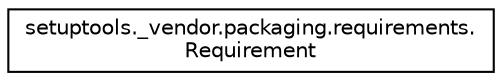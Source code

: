 digraph "Graphical Class Hierarchy"
{
 // LATEX_PDF_SIZE
  edge [fontname="Helvetica",fontsize="10",labelfontname="Helvetica",labelfontsize="10"];
  node [fontname="Helvetica",fontsize="10",shape=record];
  rankdir="LR";
  Node0 [label="setuptools._vendor.packaging.requirements.\lRequirement",height=0.2,width=0.4,color="black", fillcolor="white", style="filled",URL="$classsetuptools_1_1__vendor_1_1packaging_1_1requirements_1_1Requirement.html",tooltip=" "];
}
